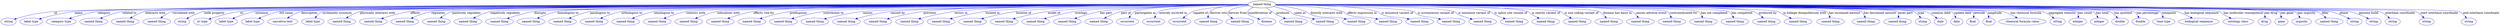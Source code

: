 digraph {
	graph [bb="0,0,10152,123"];
	node [label="\N"];
	"named thing"	 [height=0.5,
		label="named thing",
		pos="5189.5,105",
		width=1.5346];
	id	 [color=blue,
		height=0.5,
		label=string,
		pos="30.547,18",
		width=0.84854];
	"named thing" -> id	 [color=blue,
		label=id,
		lp="228.05,61.5",
		pos="e,54.337,29.683 5133.9,104.93 4605.1,104.18 479.2,97.481 222.55,69 153.84,61.376 136.2,57.636 70.547,36 68.289,35.256 65.987,34.426 \
63.685,33.541",
		style=solid];
	name	 [color=blue,
		height=0.5,
		label="label type",
		pos="124.55,18",
		width=1.2638];
	"named thing" -> name	 [color=blue,
		label=name,
		lp="325.05,61.5",
		pos="e,158.06,30.324 5134.1,104.97 4611.1,104.68 561.05,101.37 309.55,69 259.8,62.598 204.59,46.088 167.54,33.573",
		style=solid];
	category	 [color=blue,
		height=0.5,
		label="category type",
		pos="246.55,18",
		width=1.6249];
	"named thing" -> category	 [color=blue,
		label=category,
		lp="431.05,61.5",
		pos="e,281.62,32.472 5134,104.81 4608.8,103.02 530.29,88.449 407.55,69 367.13,62.596 322.93,48.017 291.09,36.08",
		style=solid];
	"related to"	 [color=blue,
		height=0.5,
		label="named thing",
		pos="378.55,18",
		width=1.5346];
	"named thing" -> "related to"	 [color=blue,
		label="related to",
		lp="535.55,61.5",
		pos="e,408.32,33.198 5134,104.85 4614.9,103.44 628.9,91.889 509.55,69 477.45,62.845 443.1,49.177 417.62,37.539",
		style=solid];
	"interacts with"	 [color=blue,
		height=0.5,
		label="named thing",
		pos="506.55,18",
		width=1.5346];
	"named thing" -> "interacts with"	 [color=blue,
		label="interacts with",
		lp="641.55,61.5",
		pos="e,530.23,34.412 5133.9,104.93 4620.2,104.2 720,97.724 604.55,69 581.19,63.19 557.19,50.824 538.79,39.725",
		style=solid];
	"correlated with"	 [color=blue,
		height=0.5,
		label="named thing",
		pos="634.55,18",
		width=1.5346];
	"named thing" -> "correlated with"	 [color=blue,
		label="correlated with",
		lp="755.55,61.5",
		pos="e,654.03,34.878 5134,104.98 4627.7,104.75 825.8,101.93 714.55,69 695.54,63.372 676.71,51.761 662.11,41.037",
		style=solid];
	"node property"	 [color=blue,
		height=0.5,
		label=string,
		pos="738.55,18",
		width=0.84854];
	"named thing" -> "node property"	 [color=blue,
		label="node property",
		lp="879.55,61.5",
		pos="e,758.79,31.485 5134.1,104.89 4636.2,103.83 951.09,95.114 841.55,69 814.95,62.66 787.32,48.497 767.38,36.702",
		style=solid];
	iri	 [color=blue,
		height=0.5,
		label="iri type",
		pos="823.55,18",
		width=1.011];
	"named thing" -> iri	 [color=blue,
		label=iri,
		lp="990.05,61.5",
		pos="e,851.21,29.882 5134,104.96 4652.7,104.54 1198.6,100.44 983.55,69 940.15,62.655 892.5,46.156 860.59,33.627",
		style=solid];
	synonym	 [color=blue,
		height=0.5,
		label="label type",
		pos="923.55,18",
		width=1.2638];
	"named thing" -> synonym	 [color=blue,
		label=synonym,
		lp="1075,61.5",
		pos="e,951.13,32.698 5134.1,104.81 4649.9,103.08 1154.5,89.912 1049.5,69 1018.3,62.772 984.94,48.919 960.41,37.22",
		style=solid];
	"full name"	 [color=blue,
		height=0.5,
		label="label type",
		pos="1032.5,18",
		width=1.2638];
	"named thing" -> "full name"	 [color=blue,
		label="full name",
		lp="1178,61.5",
		pos="e,1059,32.937 5134,104.81 4656,103.13 1253.6,90.423 1151.5,69 1122.2,62.831 1091,49.212 1068,37.599",
		style=solid];
	description	 [color=blue,
		height=0.5,
		label="narrative text",
		pos="1153.5,18",
		width=1.6068];
	"named thing" -> description	 [color=blue,
		label=description,
		lp="1275,61.5",
		pos="e,1175.7,34.643 5134.1,104.88 4662.9,103.78 1342.9,95.169 1244.5,69 1222.9,63.252 1201,51.184 1184.1,40.23",
		style=solid];
	"systematic synonym"	 [color=blue,
		height=0.5,
		label="label type",
		pos="1274.5,18",
		width=1.2638];
	"named thing" -> "systematic synonym"	 [color=blue,
		label="systematic synonym",
		lp="1388.5,61.5",
		pos="e,1288.2,35.287 5134.2,104.75 4665.9,102.58 1379,86.773 1332.5,69 1318.4,63.58 1305.4,52.987 1295.3,42.853",
		style=solid];
	"physically interacts with"	 [color=blue,
		height=0.5,
		label="named thing",
		pos="1393.5,18",
		width=1.5346];
	"named thing" -> "physically interacts with"	 [color=blue,
		label="physically interacts with",
		lp="1551,61.5",
		pos="e,1415.7,34.638 5134,104.84 4678.6,103.51 1576.7,93.54 1484.5,69 1462.9,63.245 1441,51.177 1424.1,40.225",
		style=solid];
	affects	 [color=blue,
		height=0.5,
		label="named thing",
		pos="1521.5,18",
		width=1.5346];
	"named thing" -> affects	 [color=blue,
		label=affects,
		lp="1703,61.5",
		pos="e,1556.1,32.081 5134,104.89 4700,104 1862.1,97.069 1684.5,69 1643.3,62.477 1598,47.681 1565.7,35.697",
		style=solid];
	regulates	 [color=blue,
		height=0.5,
		label="named thing",
		pos="1649.5,18",
		width=1.5346];
	"named thing" -> regulates	 [color=blue,
		label=regulates,
		lp="1799,61.5",
		pos="e,1678.4,33.416 5134.3,104.7 4700.7,102.35 1860.4,86.318 1774.5,69 1744.1,62.865 1711.7,49.431 1687.5,37.891",
		style=solid];
	"positively regulates"	 [color=blue,
		height=0.5,
		label="named thing",
		pos="1777.5,18",
		width=1.5346];
	"named thing" -> "positively regulates"	 [color=blue,
		label="positively regulates",
		lp="1913.5,61.5",
		pos="e,1797.9,34.867 5134.3,104.81 4706.9,103.3 1942.5,92.652 1860.5,69 1841,63.356 1821.5,51.744 1806.3,41.024",
		style=solid];
	"negatively regulates"	 [color=blue,
		height=0.5,
		label="named thing",
		pos="1905.5,18",
		width=1.5346];
	"named thing" -> "negatively regulates"	 [color=blue,
		label="negatively regulates",
		lp="2068,61.5",
		pos="e,1931.5,34.145 5134.2,104.7 4718.1,102.41 2092.7,87.222 2013.5,69 1987.8,63.07 1960.9,50.4 1940.4,39.173",
		style=solid];
	disrupts	 [color=blue,
		height=0.5,
		label="named thing",
		pos="2033.5,18",
		width=1.5346];
	"named thing" -> disrupts	 [color=blue,
		label=disrupts,
		lp="2208,61.5",
		pos="e,2066.8,32.426 5134,104.82 4736.7,103.49 2337.4,94.412 2186.5,69 2148.2,62.538 2106.4,48.064 2076.2,36.18",
		style=solid];
	"homologous to"	 [color=blue,
		height=0.5,
		label="named thing",
		pos="2161.5,18",
		width=1.5346];
	"named thing" -> "homologous to"	 [color=blue,
		label="homologous to",
		lp="2320.5,61.5",
		pos="e,2189.1,33.645 5134.2,104.93 4744.4,104.39 2424.4,99.888 2279.5,69 2251,62.903 2220.7,49.698 2198,38.252",
		style=solid];
	"paralogous to"	 [color=blue,
		height=0.5,
		label="named thing",
		pos="2289.5,18",
		width=1.5346];
	"named thing" -> "paralogous to"	 [color=blue,
		label="paralogous to",
		lp="2451.5,61.5",
		pos="e,2318.4,33.395 5134,104.87 4754.5,103.89 2552.6,97.008 2414.5,69 2384.1,62.828 2351.7,49.396 2327.5,37.865",
		style=solid];
	"orthologous to"	 [color=blue,
		height=0.5,
		label="named thing",
		pos="2417.5,18",
		width=1.5346];
	"named thing" -> "orthologous to"	 [color=blue,
		label="orthologous to",
		lp="2580,61.5",
		pos="e,2446.4,33.636 5134.2,104.84 4765.2,103.71 2672,96.093 2540.5,69 2510.8,62.86 2479.1,49.565 2455.4,38.089",
		style=solid];
	"xenologous to"	 [color=blue,
		height=0.5,
		label="named thing",
		pos="2545.5,18",
		width=1.5346];
	"named thing" -> "xenologous to"	 [color=blue,
		label="xenologous to",
		lp="2713,61.5",
		pos="e,2575.1,33.26 5134.2,104.77 4776.1,103.24 2799.2,93.667 2674.5,69 2643,62.76 2609.3,49.167 2584.3,37.582",
		style=solid];
	"coexists with"	 [color=blue,
		height=0.5,
		label="named thing",
		pos="2673.5,18",
		width=1.5346];
	"named thing" -> "coexists with"	 [color=blue,
		label="coexists with",
		lp="2844.5,61.5",
		pos="e,2704.3,33.129 5134.1,104.7 4787.1,102.78 2926.4,91.432 2808.5,69 2775.4,62.697 2739.9,48.942 2713.5,37.304",
		style=solid];
	"colocalizes with"	 [color=blue,
		height=0.5,
		label="named thing",
		pos="2801.5,18",
		width=1.5346];
	"named thing" -> "colocalizes with"	 [color=blue,
		label="colocalizes with",
		lp="2981.5,61.5",
		pos="e,2832.3,32.999 5134.1,104.65 4798.5,102.46 3048.7,90.067 2937.5,69 2904.1,62.662 2868.1,48.837 2841.6,37.178",
		style=solid];
	"affects risk for"	 [color=blue,
		height=0.5,
		label="named thing",
		pos="2929.5,18",
		width=1.5346];
	"named thing" -> "affects risk for"	 [color=blue,
		label="affects risk for",
		lp="3125.5,61.5",
		pos="e,2963.5,32.373 5134.2,104.52 4811.9,101.66 3189.4,86.449 3085.5,69 3046.5,62.436 3003.9,47.971 2973.1,36.117",
		style=solid];
	predisposes	 [color=blue,
		height=0.5,
		label="named thing",
		pos="3057.5,18",
		width=1.5346];
	"named thing" -> predisposes	 [color=blue,
		label=predisposes,
		lp="3264.5,61.5",
		pos="e,3093.8,31.629 5134.3,104.86 4836,103.97 3424.7,98.23 3232.5,69 3187.8,62.198 3138.5,47.1 3103.7,35.086",
		style=solid];
	"contributes to"	 [color=blue,
		height=0.5,
		label="named thing",
		pos="3185.5,18",
		width=1.5346];
	"named thing" -> "contributes to"	 [color=blue,
		label="contributes to",
		lp="3402,61.5",
		pos="e,3222.3,31.493 5134.3,104.76 4848.4,103.39 3543,95.722 3364.5,69 3318.5,62.111 3267.7,46.841 3232,34.796",
		style=solid];
	causes	 [color=blue,
		height=0.5,
		label="named thing",
		pos="3313.5,18",
		width=1.5346];
	"named thing" -> causes	 [color=blue,
		label=causes,
		lp="3543.5,61.5",
		pos="e,3353.7,30.597 5133.9,104.45 4863,101.69 3687.8,88.648 3525.5,69 3469.2,62.175 3406.1,45.843 3363.5,33.485",
		style=solid];
	"caused by"	 [color=blue,
		height=0.5,
		label="named thing",
		pos="3441.5,18",
		width=1.5346];
	"named thing" -> "caused by"	 [color=blue,
		label="caused by",
		lp="3662,61.5",
		pos="e,3479.8,31.064 5134.2,104.46 4874.6,101.85 3785.2,89.737 3634.5,69 3584.3,62.08 3528.4,46.393 3489.7,34.231",
		style=solid];
	prevents	 [color=blue,
		height=0.5,
		label="named thing",
		pos="3569.5,18",
		width=1.5346];
	"named thing" -> prevents	 [color=blue,
		label=prevents,
		lp="3794.5,61.5",
		pos="e,3608.9,30.854 5134.2,104.28 4889.2,101 3908.1,86.864 3771.5,69 3718.4,62.045 3659,46.038 3618.5,33.797",
		style=solid];
	"occurs in"	 [color=blue,
		height=0.5,
		label="named thing",
		pos="3697.5,18",
		width=1.5346];
	"named thing" -> "occurs in"	 [color=blue,
		label="occurs in",
		lp="3916.5,61.5",
		pos="e,3736,31.016 5134.3,104.19 4902.6,100.68 4015.6,86.251 3891.5,69 3841,61.978 3784.9,46.305 3746,34.174",
		style=solid];
	"located in"	 [color=blue,
		height=0.5,
		label="named thing",
		pos="3825.5,18",
		width=1.5346];
	"named thing" -> "located in"	 [color=blue,
		label="located in",
		lp="4040.5,61.5",
		pos="e,3863.5,31.18 5134,104.05 4916,100.21 4124.9,85.3 4013.5,69 3964.9,61.873 3910.8,46.373 3873.2,34.32",
		style=solid];
	"location of"	 [color=blue,
		height=0.5,
		label="named thing",
		pos="3953.5,18",
		width=1.5346];
	"named thing" -> "location of"	 [color=blue,
		label="location of",
		lp="4167,61.5",
		pos="e,3991,31.229 5134.2,104.81 4946,103.91 4332.4,98.711 4137.5,69 4090.2,61.785 4037.7,46.479 4001,34.508",
		style=solid];
	"model of"	 [color=blue,
		height=0.5,
		label="named thing",
		pos="4081.5,18",
		width=1.5346];
	"named thing" -> "model of"	 [color=blue,
		label="model of",
		lp="4292.5,61.5",
		pos="e,4119.5,31.187 5134.2,104.47 4961.9,102.57 4436.1,94.749 4267.5,69 4219.5,61.666 4166.2,46.272 4129,34.305",
		style=solid];
	overlaps	 [color=blue,
		height=0.5,
		label="named thing",
		pos="4209.5,18",
		width=1.5346];
	"named thing" -> overlaps	 [color=blue,
		label=overlaps,
		lp="4407.5,61.5",
		pos="e,4246.5,31.574 5134.1,104.24 4976.7,101.82 4529.2,92.959 4384.5,69 4340.2,61.658 4291.2,46.772 4256.4,34.969",
		style=solid];
	"has part"	 [color=blue,
		height=0.5,
		label="named thing",
		pos="4337.5,18",
		width=1.5346];
	"named thing" -> "has part"	 [color=blue,
		label="has part",
		lp="4511,61.5",
		pos="e,4371.2,32.268 5134.2,104.1 4991.4,101.45 4612.8,92.384 4489.5,69 4451.8,61.835 4410.6,47.565 4380.6,35.938",
		style=solid];
	"part of"	 [color=blue,
		height=0.5,
		label="named thing",
		pos="4465.5,18",
		width=1.5346];
	"named thing" -> "part of"	 [color=blue,
		label="part of",
		lp="4596,61.5",
		pos="e,4492.6,33.753 5134.2,104.34 5004.2,102.36 4682.1,94.933 4577.5,69 4551,62.416 4523,49.659 4501.6,38.551",
		style=solid];
	"participates in"	 [color=blue,
		height=0.5,
		label=occurrent,
		pos="4582.5,18",
		width=1.2277];
	"named thing" -> "participates in"	 [color=blue,
		label="participates in",
		lp="4680,61.5",
		pos="e,4596.9,35.243 5134.1,103.36 5003.9,99.21 4686.3,87.338 4641.5,69 4627.5,63.228 4614.4,52.698 4604.1,42.699",
		style=solid];
	"actively involved in"	 [color=blue,
		height=0.5,
		label=occurrent,
		pos="4688.5,18",
		width=1.2277];
	"named thing" -> "actively involved in"	 [color=blue,
		label="actively involved in",
		lp="4799,61.5",
		pos="e,4702.2,35.407 5134.7,102.55 5023.6,97.294 4779.5,84.187 4744.5,69 4731.1,63.156 4718.7,52.72 4709.1,42.804",
		style=solid];
	"capable of"	 [color=blue,
		height=0.5,
		label=occurrent,
		pos="4794.5,18",
		width=1.2277];
	"named thing" -> "capable of"	 [color=blue,
		label="capable of",
		lp="4922,61.5",
		pos="e,4818.3,33.32 5135.8,100.76 5063.1,94.624 4937.5,82.524 4893.5,69 4870.2,61.82 4845.8,49.307 4827,38.473",
		style=solid];
	"derives into"	 [color=blue,
		height=0.5,
		label="named thing",
		pos="4911.5,18",
		width=1.5346];
	"named thing" -> "derives into"	 [color=blue,
		label="derives into",
		lp="5012.5,61.5",
		pos="e,4929.7,35.126 5137.3,98.802 5084.9,92.086 5008.1,80.747 4980.5,69 4965.1,62.394 4949.8,51.691 4937.6,41.791",
		style=solid];
	"derives from"	 [color=blue,
		height=0.5,
		label="named thing",
		pos="5039.5,18",
		width=1.5346];
	"named thing" -> "derives from"	 [color=blue,
		label="derives from",
		lp="5093.5,61.5",
		pos="e,5042.1,36.378 5140.7,96.39 5108.8,89.869 5070.7,80.147 5058.5,69 5052,63.013 5047.7,54.563 5044.9,46.259",
		style=solid];
	"manifestation of"	 [color=blue,
		height=0.5,
		label=disease,
		pos="5149.5,18",
		width=1.011];
	"named thing" -> "manifestation of"	 [color=blue,
		label="manifestation of",
		lp="5179.5,61.5",
		pos="e,5138.1,35.232 5156.3,90.617 5147.7,85.167 5139.4,78.035 5134.5,69 5130.5,61.497 5131.3,52.764 5134,44.667",
		style=solid];
	produces	 [color=blue,
		height=0.5,
		label="named thing",
		pos="5259.5,18",
		width=1.5346];
	"named thing" -> produces	 [color=blue,
		label=produces,
		lp="5261,61.5",
		pos="e,5248.3,36 5207.6,87.611 5213.3,81.876 5219.4,75.338 5224.5,69 5230.8,61.314 5237.2,52.521 5242.7,44.425",
		style=solid];
	"same as"	 [color=blue,
		height=0.5,
		label="named thing",
		pos="5387.5,18",
		width=1.5346];
	"named thing" -> "same as"	 [color=blue,
		label="same as",
		lp="5340.5,61.5",
		pos="e,5358.5,33.363 5229,92.179 5247.6,85.781 5269.9,77.585 5289.5,69 5295.7,66.294 5324.7,51.153 5349.6,38.065",
		style=solid];
	"directly interacts with"	 [color=blue,
		height=0.5,
		label="named thing",
		pos="5515.5,18",
		width=1.5346];
	"named thing" -> "directly interacts with"	 [color=blue,
		label="directly interacts with",
		lp="5446,61.5",
		pos="e,5473.6,29.837 5242.1,99.335 5277.4,94.283 5324.5,85.105 5363.5,69 5374.8,64.349 5375.4,59.021 5386.5,54 5413.9,41.667 5422.7,44.058 \
5451.5,36 5455.5,34.883 5459.7,33.724 5463.9,32.558",
		style=solid];
	"affects expression in"	 [color=blue,
		height=0.5,
		label="named thing",
		pos="5643.5,18",
		width=1.5346];
	"named thing" -> "affects expression in"	 [color=blue,
		label="affects expression in",
		lp="5584.5,61.5",
		pos="e,5601.7,29.799 5244.2,101.82 5321.6,96.795 5458.8,85.838 5505.5,69 5517,64.865 5517.5,59.205 5528.5,54 5540.2,48.525 5567.1,40.027 \
5591.9,32.663",
		style=solid];
	"is missense variant of"	 [color=blue,
		height=0.5,
		label="named thing",
		pos="5771.5,18",
		width=1.5346];
	"named thing" -> "is missense variant of"	 [color=blue,
		label="is missense variant of",
		lp="5723,61.5",
		pos="e,5728.8,29.501 5245,103.98 5348.9,101.51 5568.8,93.474 5640.5,69 5652.1,65.059 5652.6,59.306 5663.5,54 5681,45.553 5701,38.285 \
5719,32.536",
		style=solid];
	"is synonymous variant of"	 [color=blue,
		height=0.5,
		label="named thing",
		pos="5899.5,18",
		width=1.5346];
	"named thing" -> "is synonymous variant of"	 [color=blue,
		label="is synonymous variant of",
		lp="5875,61.5",
		pos="e,5860.3,30.913 5244.5,103.27 5381.9,98.712 5732.3,85.601 5782.5,69 5794.1,65.17 5794.7,59.547 5805.5,54 5819.8,46.703 5836,40.006 \
5850.8,34.42",
		style=solid];
	"is nonsense variant of"	 [color=blue,
		height=0.5,
		label="named thing",
		pos="6027.5,18",
		width=1.5346];
	"named thing" -> "is nonsense variant of"	 [color=blue,
		label="is nonsense variant of",
		lp="6027,61.5",
		pos="e,6000.5,33.915 5244.9,104.03 5407.9,100.96 5878.6,90.312 5944.5,69 5956.2,65.245 5957.2,60.474 5967.5,54 5975.3,49.131 5983.7,43.999 \
5991.7,39.185",
		style=solid];
	"is splice site variant of"	 [color=blue,
		height=0.5,
		label="named thing",
		pos="6155.5,18",
		width=1.5346];
	"named thing" -> "is splice site variant of"	 [color=blue,
		label="is splice site variant of",
		lp="6169.5,61.5",
		pos="e,6134.3,34.657 5244.8,104.67 5427.9,103.31 6007.5,96.819 6086.5,69 6091.2,67.354 6109.7,53.613 6126.4,40.81",
		style=solid];
	"is nearby variant of"	 [color=blue,
		height=0.5,
		label="named thing",
		pos="6283.5,18",
		width=1.5346];
	"named thing" -> "is nearby variant of"	 [color=blue,
		label="is nearby variant of",
		lp="6307.5,61.5",
		pos="e,6271.8,35.614 5244.7,104.23 5453.9,101.17 6188,89.046 6233.5,69 6246,63.533 6256.9,53.428 6265.3,43.646",
		style=solid];
	"is non coding variant of"	 [color=blue,
		height=0.5,
		label="named thing",
		pos="6411.5,18",
		width=1.5346];
	"named thing" -> "is non coding variant of"	 [color=blue,
		label="is non coding variant of",
		lp="6448.5,61.5",
		pos="e,6400.2,35.626 5244.9,104.46 5470.5,102.12 6311,91.901 6362.5,69 6374.8,63.548 6385.6,53.445 6393.8,43.661",
		style=solid];
	"disease has basis in"	 [color=blue,
		height=0.5,
		label="named thing",
		pos="6539.5,18",
		width=1.5346];
	"named thing" -> "disease has basis in"	 [color=blue,
		label="disease has basis in",
		lp="6581.5,61.5",
		pos="e,6536.1,36.059 5244.8,104.29 5492.5,100.99 6488.5,86.653 6515.5,69 6523.8,63.612 6529.3,54.582 6532.9,45.605",
		style=solid];
	"causes adverse event"	 [color=blue,
		height=0.5,
		label="named thing",
		pos="6667.5,18",
		width=1.5346];
	"named thing" -> "causes adverse event"	 [color=blue,
		label="causes adverse event",
		lp="6710.5,61.5",
		pos="e,6662.3,36.17 5245.1,104.36 5507,101.27 6608.1,87.213 6638.5,69 6647.4,63.682 6653.8,54.542 6658.3,45.456",
		style=solid];
	"contraindicated for"	 [color=blue,
		height=0.5,
		label="named thing",
		pos="6795.5,18",
		width=1.5346];
	"named thing" -> "contraindicated for"	 [color=blue,
		label="contraindicated for",
		lp="6836,61.5",
		pos="e,6792.1,36.075 5245.1,104.53 5521.6,102.11 6738.9,90.246 6771.5,69 6779.8,63.631 6785.3,54.604 6788.9,45.625",
		style=solid];
	"has not completed"	 [color=blue,
		height=0.5,
		label="named thing",
		pos="6923.5,18",
		width=1.5346];
	"named thing" -> "has not completed"	 [color=blue,
		label="has not completed",
		lp="6957.5,61.5",
		pos="e,6917.4,35.983 5244.9,104.55 5533.5,102.1 6854.9,89.773 6891.5,69 6901,63.664 6908,54.306 6913,45.051",
		style=solid];
	"has completed"	 [color=blue,
		height=0.5,
		label="named thing",
		pos="7051.5,18",
		width=1.5346];
	"named thing" -> "has completed"	 [color=blue,
		label="has completed",
		lp="7069,61.5",
		pos="e,7042.9,35.846 5245.2,104.55 5546.6,102.06 6971,89.202 7011.5,69 7022.3,63.654 7031,53.94 7037.5,44.412",
		style=solid];
	"produced by"	 [color=blue,
		height=0.5,
		label="named thing",
		pos="7179.5,18",
		width=1.5346];
	"named thing" -> "produced by"	 [color=blue,
		label="produced by",
		lp="7173.5,61.5",
		pos="e,7163.2,35.277 5244.9,104.93 5550.7,104.44 7022.1,100.44 7112.5,69 7128.5,63.46 7143.7,52.555 7155.5,42.246",
		style=solid];
	"in linkage disequilibrium with"	 [color=blue,
		height=0.5,
		label="named thing",
		pos="7307.5,18",
		width=1.5346];
	"named thing" -> "in linkage disequilibrium with"	 [color=blue,
		label="in linkage disequilibrium with",
		lp="7326.5,61.5",
		pos="e,7281.1,33.841 5244.9,104.74 5559.6,103.19 7113.8,94.273 7211.5,69 7224,65.781 7250.4,51.546 7272.3,38.93",
		style=solid];
	"has increased amount"	 [color=blue,
		height=0.5,
		label="named thing",
		pos="7435.5,18",
		width=1.5346];
	"named thing" -> "has increased amount"	 [color=blue,
		label="has increased amount",
		lp="7484.5,61.5",
		pos="e,7432.5,36.076 5244.9,104.92 5583.8,104.32 7365.9,99.7 7412.5,69 7420.7,63.631 7426,54.605 7429.4,45.626",
		style=solid];
	"has decreased amount"	 [color=blue,
		height=0.5,
		label="named thing",
		pos="7563.5,18",
		width=1.5346];
	"named thing" -> "has decreased amount"	 [color=blue,
		label="has decreased amount",
		lp="7619,61.5",
		pos="e,7563,36.137 5244.9,104.6 5598.2,101.96 7523.7,86.789 7547.5,69 7554.8,63.575 7558.9,54.858 7561.1,46.153",
		style=solid];
	"lacks part"	 [color=blue,
		height=0.5,
		label="named thing",
		pos="7691.5,18",
		width=1.5346];
	"named thing" -> "lacks part"	 [color=blue,
		label="lacks part",
		lp="7719,61.5",
		pos="e,7694,36.095 5244.9,104.69 5610,102.56 7659.7,89.684 7683.5,69 7690,63.362 7692.8,54.783 7693.7,46.26",
		style=solid];
	type	 [color=blue,
		height=0.5,
		label=string,
		pos="7795.5,18",
		width=0.84854];
	"named thing" -> type	 [color=blue,
		label=type,
		lp="7781.5,61.5",
		pos="e,7785.5,35.175 5244.9,104.83 5612.7,103.64 7690.5,95.753 7749.5,69 7761.6,63.54 7771.8,53.235 7779.6,43.309",
		style=solid];
	"creation date"	 [color=blue,
		height=0.5,
		label=date,
		pos="7871.5,18",
		width=0.75];
	"named thing" -> "creation date"	 [color=blue,
		label="creation date",
		lp="7861.5,61.5",
		pos="e,7856,32.846 5245,104.68 5616.8,102.48 7734.6,89.072 7797.5,69 7816.3,63.034 7834.5,50.605 7848.1,39.511",
		style=solid];
	"update date"	 [color=blue,
		height=0.5,
		label=date,
		pos="7943.5,18",
		width=0.75];
	"named thing" -> "update date"	 [color=blue,
		label="update date",
		lp="7951,61.5",
		pos="e,7934.4,35.15 5244.8,104.9 5624.8,104.14 7838.3,98.433 7900.5,69 7912,63.562 7921.6,53.403 7928.7,43.575",
		style=solid];
	latitude	 [color=blue,
		height=0.5,
		label=float,
		pos="8015.5,18",
		width=0.75];
	"named thing" -> latitude	 [color=blue,
		label=latitude,
		lp="8022,61.5",
		pos="e,8010.6,35.711 5245.1,104.66 5635.7,102.24 7955.9,87.088 7986.5,69 7995.6,63.658 8002.1,54.339 8006.6,45.116",
		style=solid];
	longitude	 [color=blue,
		height=0.5,
		label=float,
		pos="8087.5,18",
		width=0.75];
	"named thing" -> longitude	 [color=blue,
		label=longitude,
		lp="8091.5,61.5",
		pos="e,8079,35.132 5244.9,104.95 5637.1,104.56 7981.2,100.84 8046.5,69 8057.7,63.593 8066.7,53.58 8073.5,43.849",
		style=solid];
	"has chemical formula"	 [color=blue,
		height=0.5,
		label="chemical formula value",
		pos="8227.5,18",
		width=2.6359];
	"named thing" -> "has chemical formula"	 [color=blue,
		label="has chemical formula",
		lp="8224,61.5",
		pos="e,8200,35.394 5245,104.65 5642.7,102.11 8048.8,86.058 8121.5,69 8145.9,63.284 8171.3,51.348 8191,40.46",
		style=solid];
	"aggregate statistic"	 [color=blue,
		height=0.5,
		label=string,
		pos="8370.5,18",
		width=0.84854];
	"named thing" -> "aggregate statistic"	 [color=blue,
		label="aggregate statistic",
		lp="8370.5,61.5",
		pos="e,8352.8,32.879 5244.8,104.77 5655,102.98 8211.5,90.972 8287.5,69 8308.4,62.979 8329.2,50.191 8344.7,38.927",
		style=solid];
	"has count"	 [color=blue,
		height=0.5,
		label=integer,
		pos="8454.5,18",
		width=0.97491];
	"named thing" -> "has count"	 [color=blue,
		label="has count",
		lp="8465.5,61.5",
		pos="e,8448.8,36.006 5245,104.75 5669.5,102.8 8387.6,89.5 8423.5,69 8432.9,63.691 8439.7,54.339 8444.6,45.08",
		style=solid];
	"has total"	 [color=blue,
		height=0.5,
		label=integer,
		pos="8542.5,18",
		width=0.97491];
	"named thing" -> "has total"	 [color=blue,
		label="has total",
		lp="8538.5,61.5",
		pos="e,8532.2,35.199 5244.9,104.7 5674,102.32 8456.8,86.223 8495.5,69 8507.8,63.571 8518.2,53.27 8526.1,43.339",
		style=solid];
	"has quotient"	 [color=blue,
		height=0.5,
		label=double,
		pos="8630.5,18",
		width=0.95686];
	"named thing" -> "has quotient"	 [color=blue,
		label="has quotient",
		lp="8625,61.5",
		pos="e,8615.8,34.31 5244.9,104.9 5676.3,104.09 8483.9,97.705 8565.5,69 8581.6,63.358 8596.7,51.994 8608.4,41.423",
		style=solid];
	"has percentage"	 [color=blue,
		height=0.5,
		label=double,
		pos="8717.5,18",
		width=0.95686];
	"named thing" -> "has percentage"	 [color=blue,
		label="has percentage",
		lp="8726,61.5",
		pos="e,8705,35.011 5244.8,104.98 5682.8,104.75 8579.7,102 8662.5,69 8676.3,63.509 8688.7,52.802 8698.3,42.609",
		style=solid];
	timepoint	 [color=blue,
		height=0.5,
		label="time type",
		pos="8814.5,18",
		width=1.2277];
	"named thing" -> timepoint	 [color=blue,
		label=timepoint,
		lp="8816,61.5",
		pos="e,8804.8,35.679 5245.1,104.75 5695.2,102.73 8728.8,88.384 8770.5,69 8782,63.67 8791.7,53.724 8799,44.022",
		style=solid];
	"has biological sequence"	 [color=blue,
		height=0.5,
		label="biological sequence",
		pos="8957.5,18",
		width=2.2387];
	"named thing" -> "has biological sequence"	 [color=blue,
		label="has biological sequence",
		lp="8956.5,61.5",
		pos="e,8929.5,34.912 5245.1,104.78 5697,102.91 8754.7,89.554 8846.5,69 8872.5,63.188 8899.7,50.827 8920.6,39.73",
		style=solid];
	"has molecular consequence"	 [color=blue,
		height=0.5,
		label="ontology class",
		pos="9117.5,18",
		width=1.7151];
	"named thing" -> "has molecular consequence"	 [color=blue,
		label="has molecular consequence",
		lp="9127.5,61.5",
		pos="e,9088.7,33.942 5244.9,104.86 5708.4,103.64 8929.9,94.253 9025.5,69 9038.8,65.494 9040.5,60.659 9052.5,54 9061.4,49.072 9071,43.77 \
9080,38.789",
		style=solid];
	"has drug"	 [color=blue,
		height=0.5,
		label=drug,
		pos="9224.5,18",
		width=0.75];
	"named thing" -> "has drug"	 [color=blue,
		label="has drug",
		lp="9239,61.5",
		pos="e,9221.8,36.077 5244.9,104.92 5724.4,104.15 9159.4,97.684 9202.5,69 9210.5,63.69 9215.6,54.799 9218.9,45.914",
		style=solid];
	"has gene"	 [color=blue,
		height=0.5,
		label=gene,
		pos="9296.5,18",
		width=0.75827];
	"named thing" -> "has gene"	 [color=blue,
		label="has gene",
		lp="9305.5,61.5",
		pos="e,9291.2,35.745 5245,104.89 5729,103.84 9220.9,95.367 9266.5,69 9275.7,63.698 9282.4,54.387 9287,45.159",
		style=solid];
	"has zygosity"	 [color=blue,
		height=0.5,
		label=zygosity,
		pos="9382.5,18",
		width=1.1193];
	"named thing" -> "has zygosity"	 [color=blue,
		label="has zygosity",
		lp="9388.5,61.5",
		pos="e,9371.4,35.479 5245.1,104.81 5733.7,103.14 9284.3,90.218 9333.5,69 9346,63.645 9356.8,53.456 9365.1,43.584",
		style=solid];
	filler	 [color=blue,
		height=0.5,
		label="named thing",
		pos="9496.5,18",
		width=1.5346];
	"named thing" -> filler	 [color=blue,
		label=filler,
		lp="9468,61.5",
		pos="e,9479.3,35.349 5245.1,104.76 5740,102.61 9374.5,86.203 9426.5,69 9443.2,63.506 9459.2,52.453 9471.7,42.037",
		style=solid];
	phase	 [color=blue,
		height=0.5,
		label=string,
		pos="9600.5,18",
		width=0.84854];
	"named thing" -> phase	 [color=blue,
		label=phase,
		lp="9547,61.5",
		pos="e,9579,30.808 5245.1,104.85 5740,103.44 9376.8,92.34 9485.5,69 9515.6,62.543 9547.4,47.748 9569.9,35.748",
		style=solid];
	"genome build"	 [color=blue,
		height=0.5,
		label=string,
		pos="9679.5,18",
		width=0.84854];
	"named thing" -> "genome build"	 [color=blue,
		label="genome build",
		lp="9650.5,61.5",
		pos="e,9658,31.053 5245,104.86 5744.6,103.56 9455.7,93.065 9566.5,69 9596,62.605 9627,47.952 9649.1,35.985",
		style=solid];
	"interbase coordinate"	 [color=blue,
		height=0.5,
		label=string,
		pos="9758.5,18",
		width=0.84854];
	"named thing" -> "interbase coordinate"	 [color=blue,
		label="interbase coordinate",
		lp="9774.5,61.5",
		pos="e,9743.8,34.08 5244.9,104.8 5756.4,102.93 9637.3,88.093 9692.5,69 9708.9,63.347 9724.4,51.868 9736.2,41.229",
		style=solid];
	"start interbase coordinate"	 [color=blue,
		height=0.5,
		label=string,
		pos="9888.5,18",
		width=0.84854];
	"named thing" -> "start interbase coordinate"	 [color=blue,
		label="start interbase coordinate",
		lp="9925,61.5",
		pos="e,9876.2,34.773 5245.1,104.85 5765.9,103.37 9777.5,91.243 9833.5,69 9847.4,63.489 9859.9,52.672 9869.5,42.412",
		style=solid];
	"end interbase coordinate"	 [color=blue,
		height=0.5,
		label=string,
		pos="10049,18",
		width=0.84854];
	"named thing" -> "end interbase coordinate"	 [color=blue,
		label="end interbase coordinate",
		lp="10085,61.5",
		pos="e,10037,34.997 5244.9,104.87 5775.4,103.64 9939.9,93.143 9997.5,69 10011,63.544 10022,52.99 10031,42.892",
		style=solid];
}
